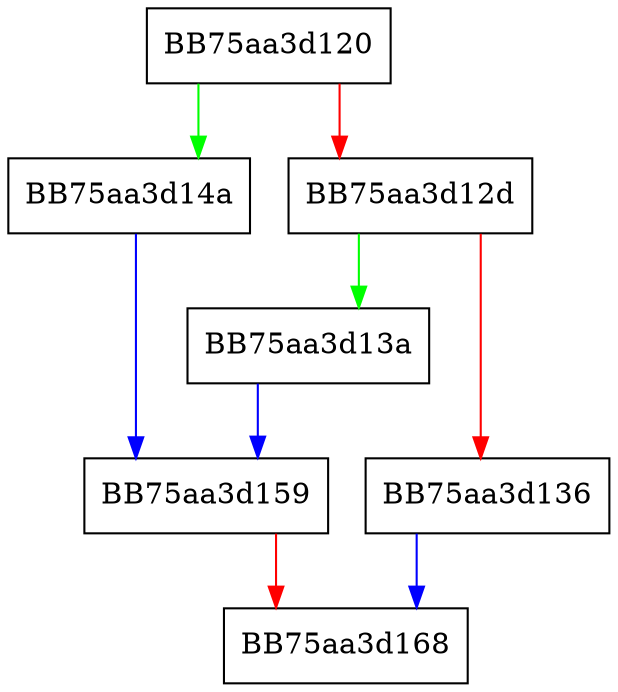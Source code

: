 digraph getPropByHash {
  node [shape="box"];
  graph [splines=ortho];
  BB75aa3d120 -> BB75aa3d14a [color="green"];
  BB75aa3d120 -> BB75aa3d12d [color="red"];
  BB75aa3d12d -> BB75aa3d13a [color="green"];
  BB75aa3d12d -> BB75aa3d136 [color="red"];
  BB75aa3d136 -> BB75aa3d168 [color="blue"];
  BB75aa3d13a -> BB75aa3d159 [color="blue"];
  BB75aa3d14a -> BB75aa3d159 [color="blue"];
  BB75aa3d159 -> BB75aa3d168 [color="red"];
}